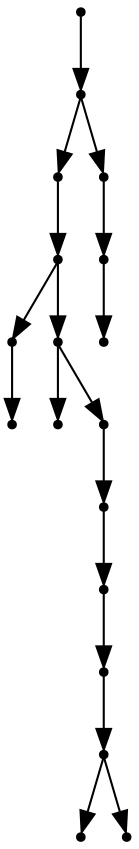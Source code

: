 digraph {
  17 [shape=point];
  16 [shape=point];
  12 [shape=point];
  11 [shape=point];
  1 [shape=point];
  0 [shape=point];
  10 [shape=point];
  2 [shape=point];
  9 [shape=point];
  8 [shape=point];
  7 [shape=point];
  6 [shape=point];
  5 [shape=point];
  3 [shape=point];
  4 [shape=point];
  15 [shape=point];
  14 [shape=point];
  13 [shape=point];
17 -> 16;
16 -> 12;
12 -> 11;
11 -> 1;
1 -> 0;
11 -> 10;
10 -> 2;
10 -> 9;
9 -> 8;
8 -> 7;
7 -> 6;
6 -> 5;
5 -> 3;
5 -> 4;
16 -> 15;
15 -> 14;
14 -> 13;
}
